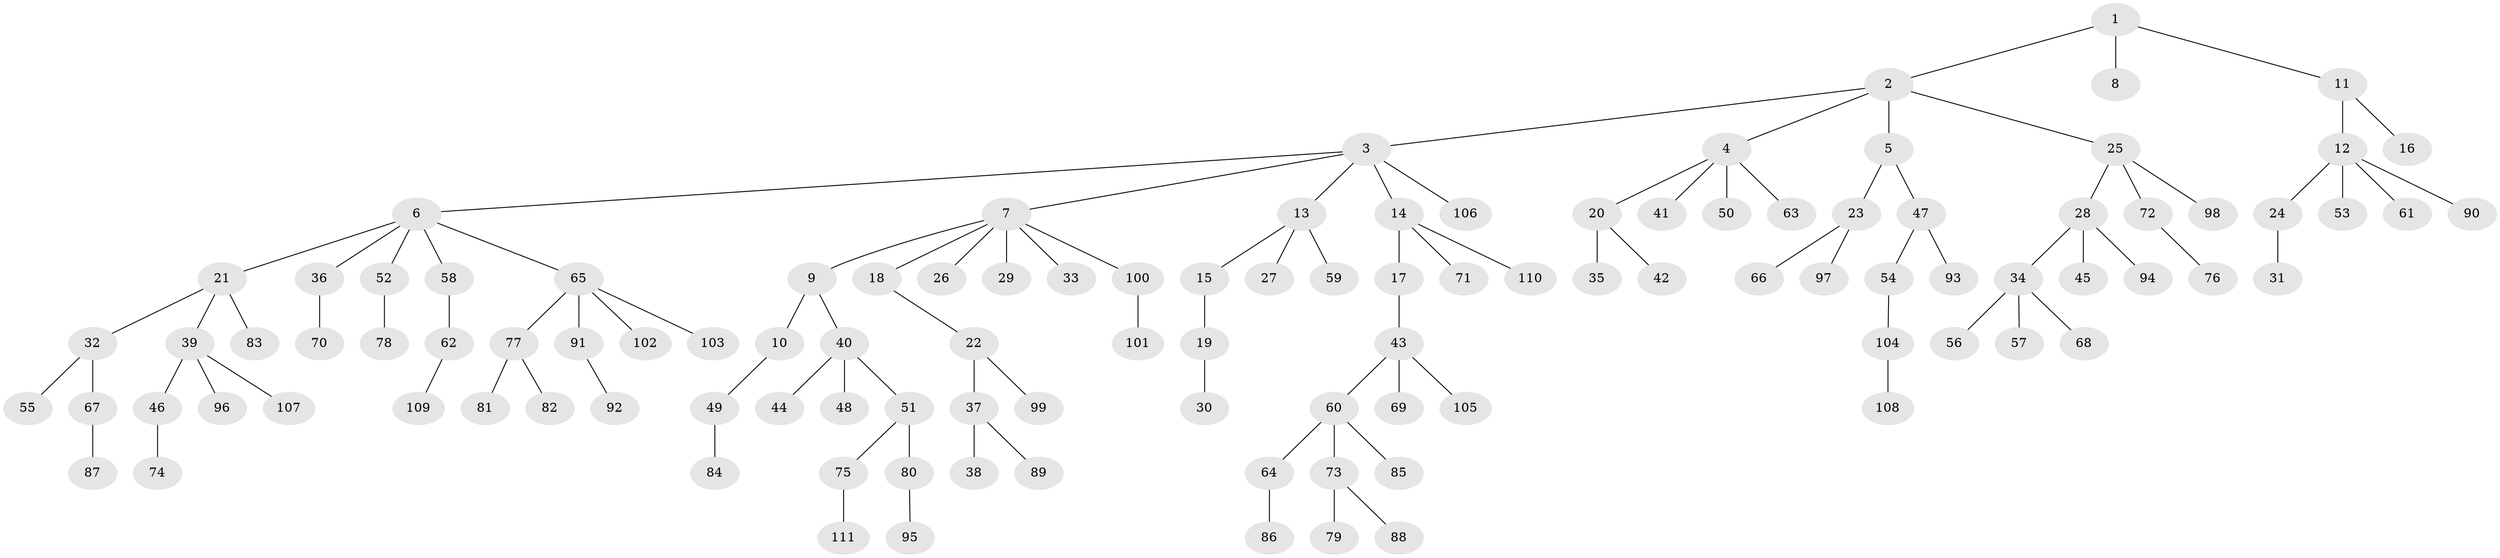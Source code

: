// coarse degree distribution, {2: 0.17333333333333334, 7: 0.013333333333333334, 8: 0.013333333333333334, 4: 0.04, 6: 0.05333333333333334, 3: 0.12, 1: 0.5866666666666667}
// Generated by graph-tools (version 1.1) at 2025/42/03/06/25 10:42:06]
// undirected, 111 vertices, 110 edges
graph export_dot {
graph [start="1"]
  node [color=gray90,style=filled];
  1;
  2;
  3;
  4;
  5;
  6;
  7;
  8;
  9;
  10;
  11;
  12;
  13;
  14;
  15;
  16;
  17;
  18;
  19;
  20;
  21;
  22;
  23;
  24;
  25;
  26;
  27;
  28;
  29;
  30;
  31;
  32;
  33;
  34;
  35;
  36;
  37;
  38;
  39;
  40;
  41;
  42;
  43;
  44;
  45;
  46;
  47;
  48;
  49;
  50;
  51;
  52;
  53;
  54;
  55;
  56;
  57;
  58;
  59;
  60;
  61;
  62;
  63;
  64;
  65;
  66;
  67;
  68;
  69;
  70;
  71;
  72;
  73;
  74;
  75;
  76;
  77;
  78;
  79;
  80;
  81;
  82;
  83;
  84;
  85;
  86;
  87;
  88;
  89;
  90;
  91;
  92;
  93;
  94;
  95;
  96;
  97;
  98;
  99;
  100;
  101;
  102;
  103;
  104;
  105;
  106;
  107;
  108;
  109;
  110;
  111;
  1 -- 2;
  1 -- 8;
  1 -- 11;
  2 -- 3;
  2 -- 4;
  2 -- 5;
  2 -- 25;
  3 -- 6;
  3 -- 7;
  3 -- 13;
  3 -- 14;
  3 -- 106;
  4 -- 20;
  4 -- 41;
  4 -- 50;
  4 -- 63;
  5 -- 23;
  5 -- 47;
  6 -- 21;
  6 -- 36;
  6 -- 52;
  6 -- 58;
  6 -- 65;
  7 -- 9;
  7 -- 18;
  7 -- 26;
  7 -- 29;
  7 -- 33;
  7 -- 100;
  9 -- 10;
  9 -- 40;
  10 -- 49;
  11 -- 12;
  11 -- 16;
  12 -- 24;
  12 -- 53;
  12 -- 61;
  12 -- 90;
  13 -- 15;
  13 -- 27;
  13 -- 59;
  14 -- 17;
  14 -- 71;
  14 -- 110;
  15 -- 19;
  17 -- 43;
  18 -- 22;
  19 -- 30;
  20 -- 35;
  20 -- 42;
  21 -- 32;
  21 -- 39;
  21 -- 83;
  22 -- 37;
  22 -- 99;
  23 -- 66;
  23 -- 97;
  24 -- 31;
  25 -- 28;
  25 -- 72;
  25 -- 98;
  28 -- 34;
  28 -- 45;
  28 -- 94;
  32 -- 55;
  32 -- 67;
  34 -- 56;
  34 -- 57;
  34 -- 68;
  36 -- 70;
  37 -- 38;
  37 -- 89;
  39 -- 46;
  39 -- 96;
  39 -- 107;
  40 -- 44;
  40 -- 48;
  40 -- 51;
  43 -- 60;
  43 -- 69;
  43 -- 105;
  46 -- 74;
  47 -- 54;
  47 -- 93;
  49 -- 84;
  51 -- 75;
  51 -- 80;
  52 -- 78;
  54 -- 104;
  58 -- 62;
  60 -- 64;
  60 -- 73;
  60 -- 85;
  62 -- 109;
  64 -- 86;
  65 -- 77;
  65 -- 91;
  65 -- 102;
  65 -- 103;
  67 -- 87;
  72 -- 76;
  73 -- 79;
  73 -- 88;
  75 -- 111;
  77 -- 81;
  77 -- 82;
  80 -- 95;
  91 -- 92;
  100 -- 101;
  104 -- 108;
}
